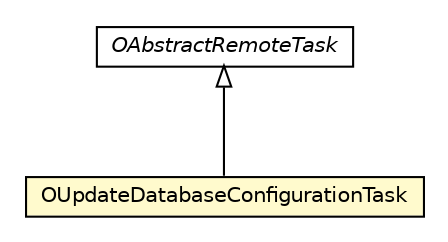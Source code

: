 #!/usr/local/bin/dot
#
# Class diagram 
# Generated by UMLGraph version R5_6-24-gf6e263 (http://www.umlgraph.org/)
#

digraph G {
	edge [fontname="Helvetica",fontsize=10,labelfontname="Helvetica",labelfontsize=10];
	node [fontname="Helvetica",fontsize=10,shape=plaintext];
	nodesep=0.25;
	ranksep=0.5;
	// com.orientechnologies.orient.server.distributed.task.OAbstractRemoteTask
	c4301691 [label=<<table title="com.orientechnologies.orient.server.distributed.task.OAbstractRemoteTask" border="0" cellborder="1" cellspacing="0" cellpadding="2" port="p" href="../../task/OAbstractRemoteTask.html">
		<tr><td><table border="0" cellspacing="0" cellpadding="1">
<tr><td align="center" balign="center"><font face="Helvetica-Oblique"> OAbstractRemoteTask </font></td></tr>
		</table></td></tr>
		</table>>, URL="../../task/OAbstractRemoteTask.html", fontname="Helvetica", fontcolor="black", fontsize=10.0];
	// com.orientechnologies.orient.server.distributed.impl.task.OUpdateDatabaseConfigurationTask
	c4301939 [label=<<table title="com.orientechnologies.orient.server.distributed.impl.task.OUpdateDatabaseConfigurationTask" border="0" cellborder="1" cellspacing="0" cellpadding="2" port="p" bgcolor="lemonChiffon" href="./OUpdateDatabaseConfigurationTask.html">
		<tr><td><table border="0" cellspacing="0" cellpadding="1">
<tr><td align="center" balign="center"> OUpdateDatabaseConfigurationTask </td></tr>
		</table></td></tr>
		</table>>, URL="./OUpdateDatabaseConfigurationTask.html", fontname="Helvetica", fontcolor="black", fontsize=10.0];
	//com.orientechnologies.orient.server.distributed.impl.task.OUpdateDatabaseConfigurationTask extends com.orientechnologies.orient.server.distributed.task.OAbstractRemoteTask
	c4301691:p -> c4301939:p [dir=back,arrowtail=empty];
}

